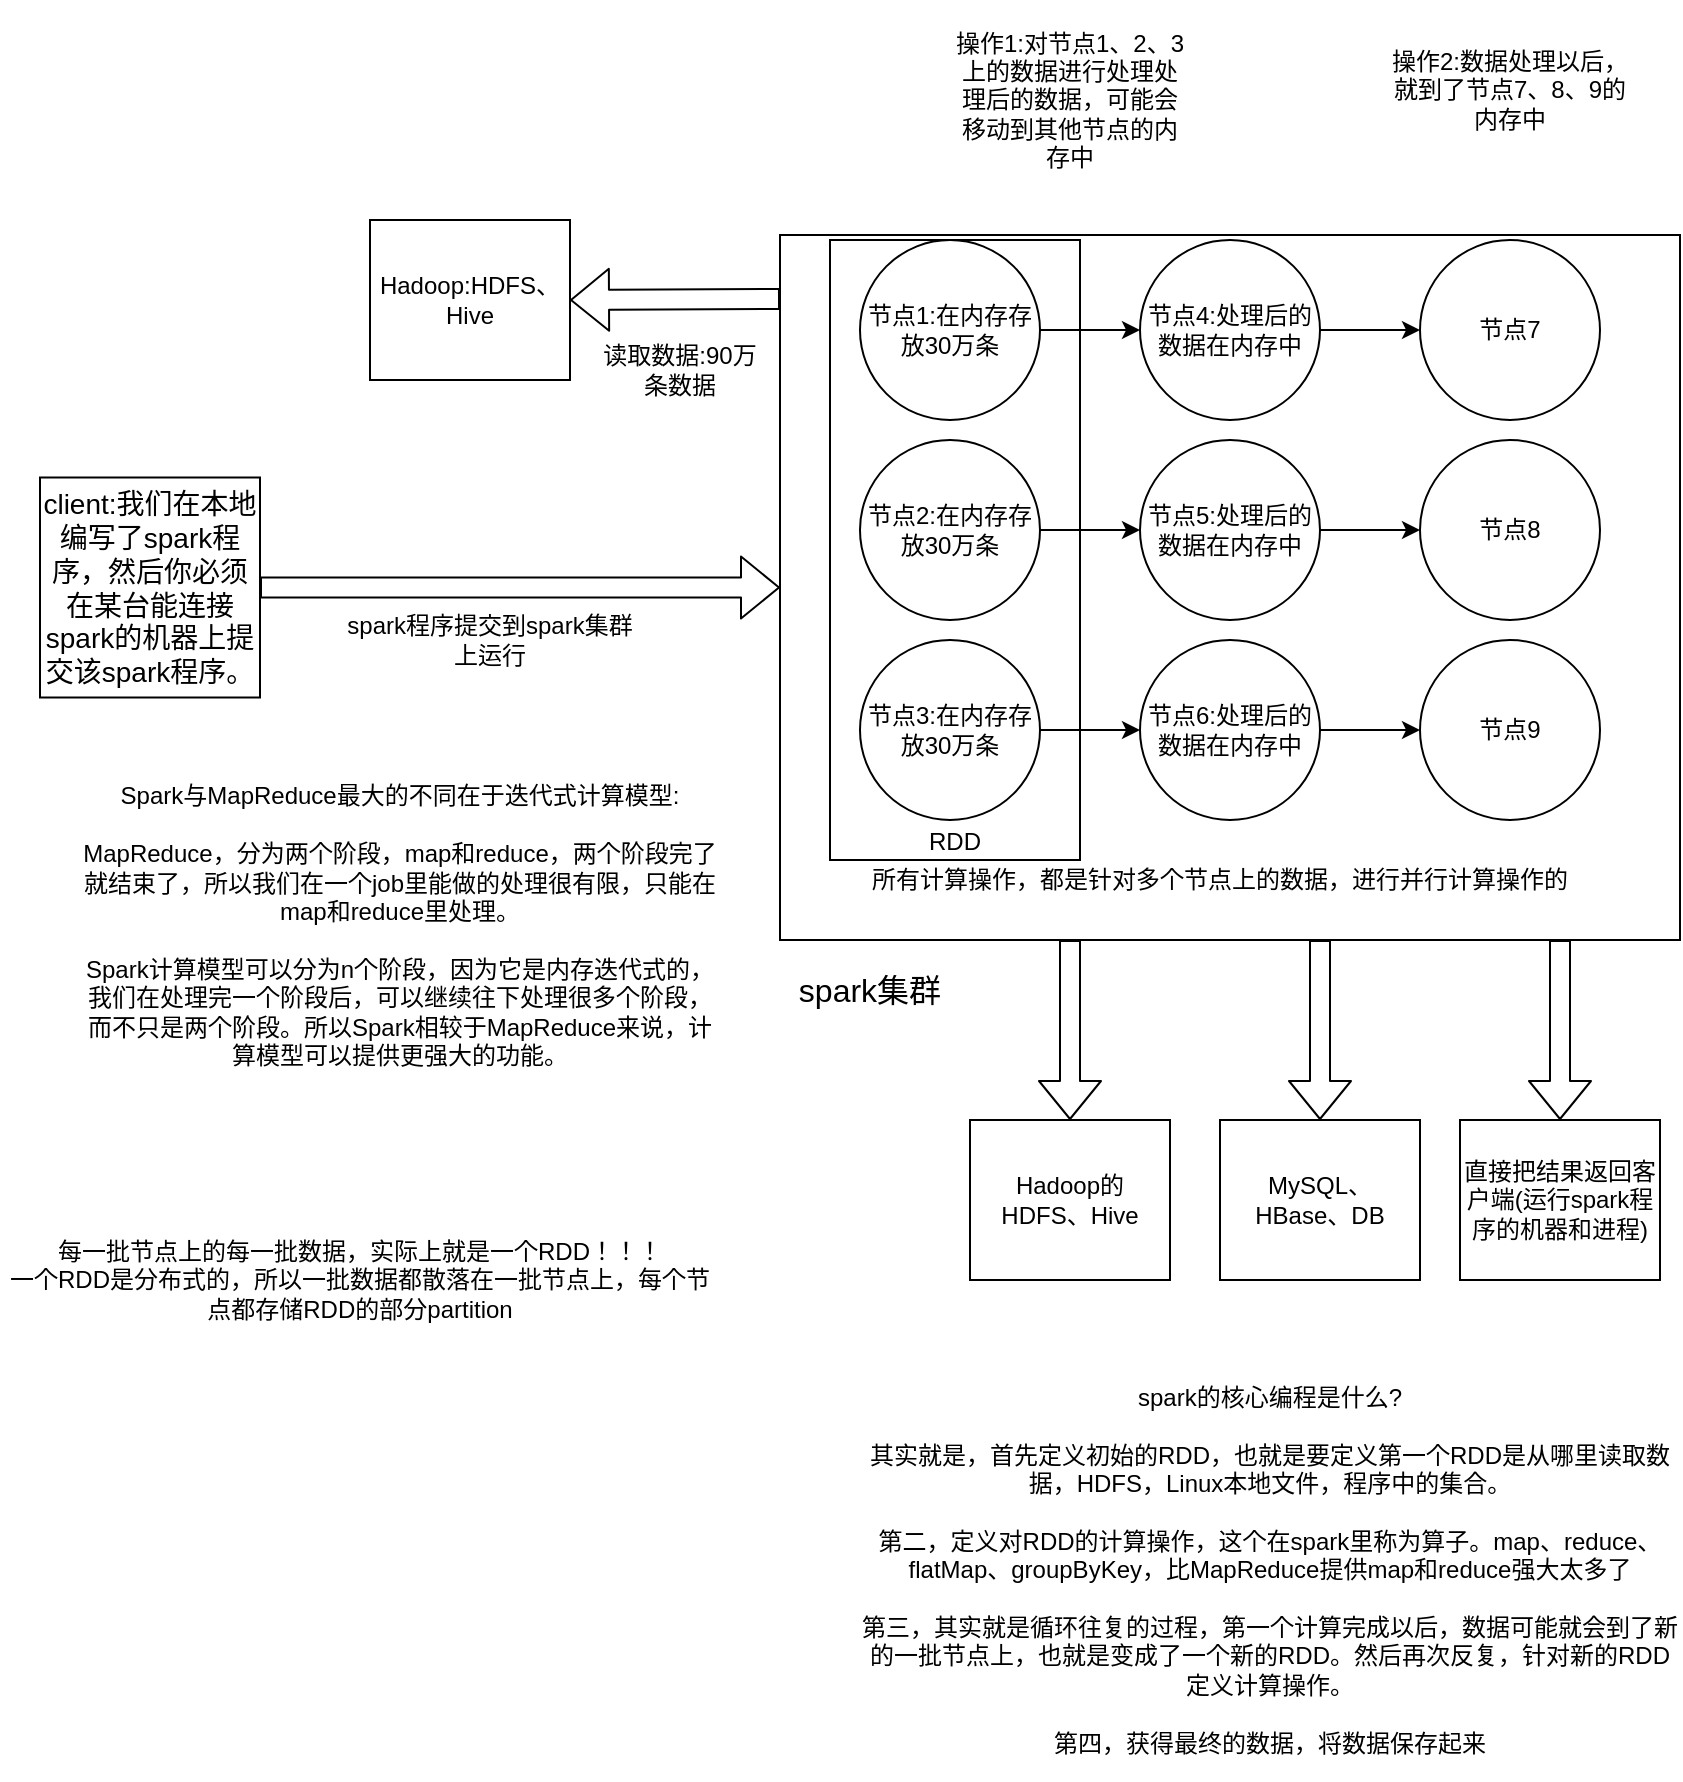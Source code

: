 <mxfile version="13.7.9" type="device" pages="5"><diagram id="8D5HFPDvQF8AIS25L6EL" name="spark基本工作原理"><mxGraphModel dx="1424" dy="992" grid="1" gridSize="10" guides="1" tooltips="1" connect="1" arrows="1" fold="1" page="0" pageScale="1" pageWidth="827" pageHeight="1169" math="0" shadow="0"><root><mxCell id="0"/><mxCell id="1" parent="0"/><mxCell id="kI9rkMt8Rhjq1-0z52Xi-2" value="" style="rounded=0;whiteSpace=wrap;html=1;fillColor=#ffffff;" parent="1" vertex="1"><mxGeometry x="320" y="107.5" width="450" height="352.5" as="geometry"/></mxCell><mxCell id="tq9AUWQVU2fwebjqWRwA-1" value="RDD" style="rounded=0;whiteSpace=wrap;html=1;fillColor=#ffffff;verticalAlign=bottom;" parent="1" vertex="1"><mxGeometry x="345" y="110" width="125" height="310" as="geometry"/></mxCell><mxCell id="kI9rkMt8Rhjq1-0z52Xi-1" value="&lt;font style=&quot;font-size: 14px&quot;&gt;client:我们在本地编写了spark程序，然后你必须在某台能连接spark的机器上提交该spark程序。&lt;/font&gt;" style="rounded=0;whiteSpace=wrap;html=1;" parent="1" vertex="1"><mxGeometry x="-50" y="228.75" width="110" height="110" as="geometry"/></mxCell><mxCell id="kI9rkMt8Rhjq1-0z52Xi-3" value="&lt;font style=&quot;font-size: 16px&quot;&gt;spark集群&lt;/font&gt;" style="text;html=1;strokeColor=none;fillColor=none;align=center;verticalAlign=middle;whiteSpace=wrap;rounded=0;" parent="1" vertex="1"><mxGeometry x="315" y="470" width="100" height="30" as="geometry"/></mxCell><mxCell id="kI9rkMt8Rhjq1-0z52Xi-4" value="" style="shape=flexArrow;endArrow=classic;html=1;entryX=0;entryY=0.5;entryDx=0;entryDy=0;exitX=1;exitY=0.5;exitDx=0;exitDy=0;" parent="1" source="kI9rkMt8Rhjq1-0z52Xi-1" target="kI9rkMt8Rhjq1-0z52Xi-2" edge="1"><mxGeometry width="50" height="50" relative="1" as="geometry"><mxPoint x="120" y="254.5" as="sourcePoint"/><mxPoint x="190" y="254.5" as="targetPoint"/></mxGeometry></mxCell><mxCell id="kI9rkMt8Rhjq1-0z52Xi-5" value="&lt;font style=&quot;font-size: 12px&quot;&gt;spark程序提交到spark集群上运行&lt;/font&gt;" style="text;html=1;strokeColor=none;fillColor=none;align=center;verticalAlign=middle;whiteSpace=wrap;rounded=0;" parent="1" vertex="1"><mxGeometry x="100" y="290" width="150" height="40" as="geometry"/></mxCell><mxCell id="kI9rkMt8Rhjq1-0z52Xi-26" style="edgeStyle=orthogonalEdgeStyle;rounded=0;orthogonalLoop=1;jettySize=auto;html=1;exitX=1;exitY=0.5;exitDx=0;exitDy=0;" parent="1" source="kI9rkMt8Rhjq1-0z52Xi-7" target="kI9rkMt8Rhjq1-0z52Xi-22" edge="1"><mxGeometry relative="1" as="geometry"/></mxCell><mxCell id="kI9rkMt8Rhjq1-0z52Xi-7" value="节点5:处理后的数据在内存中" style="ellipse;whiteSpace=wrap;html=1;aspect=fixed;fillColor=#ffffff;" parent="1" vertex="1"><mxGeometry x="500" y="210" width="90" height="90" as="geometry"/></mxCell><mxCell id="kI9rkMt8Rhjq1-0z52Xi-18" style="edgeStyle=orthogonalEdgeStyle;rounded=0;orthogonalLoop=1;jettySize=auto;html=1;exitX=1;exitY=0.5;exitDx=0;exitDy=0;entryX=0;entryY=0.5;entryDx=0;entryDy=0;" parent="1" source="kI9rkMt8Rhjq1-0z52Xi-8" target="kI9rkMt8Rhjq1-0z52Xi-7" edge="1"><mxGeometry relative="1" as="geometry"/></mxCell><mxCell id="kI9rkMt8Rhjq1-0z52Xi-8" value="节点2:在内存存放30万条" style="ellipse;whiteSpace=wrap;html=1;aspect=fixed;fillColor=#ffffff;" parent="1" vertex="1"><mxGeometry x="360" y="210" width="90" height="90" as="geometry"/></mxCell><mxCell id="kI9rkMt8Rhjq1-0z52Xi-14" style="edgeStyle=orthogonalEdgeStyle;rounded=0;orthogonalLoop=1;jettySize=auto;html=1;exitX=1;exitY=0.5;exitDx=0;exitDy=0;entryX=0;entryY=0.5;entryDx=0;entryDy=0;" parent="1" source="kI9rkMt8Rhjq1-0z52Xi-9" target="kI9rkMt8Rhjq1-0z52Xi-13" edge="1"><mxGeometry relative="1" as="geometry"/></mxCell><mxCell id="kI9rkMt8Rhjq1-0z52Xi-9" value="节点1:在内存存放30万条" style="ellipse;whiteSpace=wrap;html=1;aspect=fixed;fillColor=#ffffff;" parent="1" vertex="1"><mxGeometry x="360" y="110" width="90" height="90" as="geometry"/></mxCell><mxCell id="kI9rkMt8Rhjq1-0z52Xi-10" value="Hadoop:HDFS、Hive" style="rounded=0;whiteSpace=wrap;html=1;fillColor=#ffffff;" parent="1" vertex="1"><mxGeometry x="115" y="100" width="100" height="80" as="geometry"/></mxCell><mxCell id="kI9rkMt8Rhjq1-0z52Xi-11" value="" style="shape=flexArrow;endArrow=classic;html=1;entryX=1;entryY=0.5;entryDx=0;entryDy=0;" parent="1" target="kI9rkMt8Rhjq1-0z52Xi-10" edge="1"><mxGeometry width="50" height="50" relative="1" as="geometry"><mxPoint x="320" y="139.5" as="sourcePoint"/><mxPoint x="250" y="139.5" as="targetPoint"/></mxGeometry></mxCell><mxCell id="kI9rkMt8Rhjq1-0z52Xi-12" value="读取数据:90万条数据" style="text;html=1;strokeColor=none;fillColor=none;align=center;verticalAlign=middle;whiteSpace=wrap;rounded=0;" parent="1" vertex="1"><mxGeometry x="230" y="160" width="80" height="30" as="geometry"/></mxCell><mxCell id="kI9rkMt8Rhjq1-0z52Xi-25" style="edgeStyle=orthogonalEdgeStyle;rounded=0;orthogonalLoop=1;jettySize=auto;html=1;exitX=1;exitY=0.5;exitDx=0;exitDy=0;entryX=0;entryY=0.5;entryDx=0;entryDy=0;" parent="1" source="kI9rkMt8Rhjq1-0z52Xi-13" target="kI9rkMt8Rhjq1-0z52Xi-23" edge="1"><mxGeometry relative="1" as="geometry"/></mxCell><mxCell id="kI9rkMt8Rhjq1-0z52Xi-13" value="节点4:处理后的数据在内存中" style="ellipse;whiteSpace=wrap;html=1;aspect=fixed;fillColor=#ffffff;" parent="1" vertex="1"><mxGeometry x="500" y="110" width="90" height="90" as="geometry"/></mxCell><mxCell id="kI9rkMt8Rhjq1-0z52Xi-19" style="edgeStyle=orthogonalEdgeStyle;rounded=0;orthogonalLoop=1;jettySize=auto;html=1;exitX=1;exitY=0.5;exitDx=0;exitDy=0;entryX=0;entryY=0.5;entryDx=0;entryDy=0;" parent="1" source="kI9rkMt8Rhjq1-0z52Xi-15" target="kI9rkMt8Rhjq1-0z52Xi-16" edge="1"><mxGeometry relative="1" as="geometry"/></mxCell><mxCell id="kI9rkMt8Rhjq1-0z52Xi-15" value="节点3:在内存存放30万条" style="ellipse;whiteSpace=wrap;html=1;aspect=fixed;fillColor=#ffffff;" parent="1" vertex="1"><mxGeometry x="360" y="310" width="90" height="90" as="geometry"/></mxCell><mxCell id="kI9rkMt8Rhjq1-0z52Xi-27" style="edgeStyle=orthogonalEdgeStyle;rounded=0;orthogonalLoop=1;jettySize=auto;html=1;exitX=1;exitY=0.5;exitDx=0;exitDy=0;entryX=0;entryY=0.5;entryDx=0;entryDy=0;" parent="1" source="kI9rkMt8Rhjq1-0z52Xi-16" target="kI9rkMt8Rhjq1-0z52Xi-21" edge="1"><mxGeometry relative="1" as="geometry"/></mxCell><mxCell id="kI9rkMt8Rhjq1-0z52Xi-16" value="节点6:处理后的数据在内存中" style="ellipse;whiteSpace=wrap;html=1;aspect=fixed;fillColor=#ffffff;" parent="1" vertex="1"><mxGeometry x="500" y="310" width="90" height="90" as="geometry"/></mxCell><mxCell id="kI9rkMt8Rhjq1-0z52Xi-17" value="操作1:对节点1、2、3上的数据进行处理处理后的数据，可能会移动到其他节点的内存中" style="text;html=1;strokeColor=none;fillColor=none;align=center;verticalAlign=middle;whiteSpace=wrap;rounded=0;" parent="1" vertex="1"><mxGeometry x="405" y="-10" width="120" height="100" as="geometry"/></mxCell><mxCell id="kI9rkMt8Rhjq1-0z52Xi-20" value="&lt;br&gt;Spark与MapReduce最大的不同在于迭代式计算模型:&lt;br&gt;&lt;br&gt;MapReduce，分为两个阶段，map和reduce，两个阶段完了就结束了，所以我们在一个job里能做的处理很有限，只能在map和reduce里处理。&lt;br&gt;&lt;br&gt;Spark计算模型可以分为n个阶段，因为它是内存迭代式的，&lt;br&gt;我们在处理完一个阶段后，可以继续往下处理很多个阶段，而不只是两个阶段。所以Spark相较于MapReduce来说，计算模型可以提供更强大的功能。" style="text;html=1;strokeColor=none;fillColor=none;align=center;verticalAlign=top;whiteSpace=wrap;rounded=0;" parent="1" vertex="1"><mxGeometry x="-30" y="360" width="320" height="210" as="geometry"/></mxCell><mxCell id="kI9rkMt8Rhjq1-0z52Xi-21" value="节点9" style="ellipse;whiteSpace=wrap;html=1;aspect=fixed;fillColor=#ffffff;" parent="1" vertex="1"><mxGeometry x="640" y="310" width="90" height="90" as="geometry"/></mxCell><mxCell id="kI9rkMt8Rhjq1-0z52Xi-22" value="节点8" style="ellipse;whiteSpace=wrap;html=1;aspect=fixed;fillColor=#ffffff;" parent="1" vertex="1"><mxGeometry x="640" y="210" width="90" height="90" as="geometry"/></mxCell><mxCell id="kI9rkMt8Rhjq1-0z52Xi-23" value="节点7" style="ellipse;whiteSpace=wrap;html=1;aspect=fixed;fillColor=#ffffff;" parent="1" vertex="1"><mxGeometry x="640" y="110" width="90" height="90" as="geometry"/></mxCell><mxCell id="kI9rkMt8Rhjq1-0z52Xi-24" value="操作2:数据处理以后，就到了节点7、8、9的内存中" style="text;html=1;strokeColor=none;fillColor=none;align=center;verticalAlign=middle;whiteSpace=wrap;rounded=0;" parent="1" vertex="1"><mxGeometry x="620" y="-10" width="130" height="90" as="geometry"/></mxCell><mxCell id="kI9rkMt8Rhjq1-0z52Xi-28" value="所有计算操作，都是针对多个节点上的数据，进行并行计算操作的" style="text;html=1;strokeColor=none;fillColor=none;align=center;verticalAlign=middle;whiteSpace=wrap;rounded=0;" parent="1" vertex="1"><mxGeometry x="360" y="410" width="360" height="40" as="geometry"/></mxCell><mxCell id="kI9rkMt8Rhjq1-0z52Xi-29" value="" style="shape=flexArrow;endArrow=classic;html=1;" parent="1" edge="1"><mxGeometry width="50" height="50" relative="1" as="geometry"><mxPoint x="465" y="460" as="sourcePoint"/><mxPoint x="465" y="550" as="targetPoint"/></mxGeometry></mxCell><mxCell id="kI9rkMt8Rhjq1-0z52Xi-30" value="Hadoop的HDFS、Hive" style="rounded=0;whiteSpace=wrap;html=1;fillColor=#ffffff;" parent="1" vertex="1"><mxGeometry x="415" y="550" width="100" height="80" as="geometry"/></mxCell><mxCell id="kI9rkMt8Rhjq1-0z52Xi-31" value="" style="shape=flexArrow;endArrow=classic;html=1;" parent="1" edge="1"><mxGeometry width="50" height="50" relative="1" as="geometry"><mxPoint x="590" y="460" as="sourcePoint"/><mxPoint x="590" y="550" as="targetPoint"/></mxGeometry></mxCell><mxCell id="kI9rkMt8Rhjq1-0z52Xi-32" value="MySQL、HBase、DB" style="rounded=0;whiteSpace=wrap;html=1;fillColor=#ffffff;" parent="1" vertex="1"><mxGeometry x="540" y="550" width="100" height="80" as="geometry"/></mxCell><mxCell id="kI9rkMt8Rhjq1-0z52Xi-33" value="" style="shape=flexArrow;endArrow=classic;html=1;" parent="1" edge="1"><mxGeometry width="50" height="50" relative="1" as="geometry"><mxPoint x="710" y="460" as="sourcePoint"/><mxPoint x="710" y="550" as="targetPoint"/></mxGeometry></mxCell><mxCell id="kI9rkMt8Rhjq1-0z52Xi-34" value="直接把结果返回客户端(运行spark程序的机器和进程)" style="rounded=0;whiteSpace=wrap;html=1;fillColor=#ffffff;" parent="1" vertex="1"><mxGeometry x="660" y="550" width="100" height="80" as="geometry"/></mxCell><mxCell id="tq9AUWQVU2fwebjqWRwA-2" value="每一批节点上的每一批数据，实际上就是一个RDD！！！&lt;br&gt;一个RDD是分布式的，所以一批数据都散落在一批节点上，每个节点都存储RDD的部分partition" style="text;html=1;strokeColor=none;fillColor=none;align=center;verticalAlign=middle;whiteSpace=wrap;rounded=0;" parent="1" vertex="1"><mxGeometry x="-70" y="580" width="360" height="100" as="geometry"/></mxCell><mxCell id="tq9AUWQVU2fwebjqWRwA-3" value="spark的核心编程是什么?&lt;br&gt;&lt;br&gt;其实就是，首先定义初始的RDD，也就是要定义第一个RDD是从哪里读取数据，HDFS，Linux本地文件，程序中的集合。&lt;br&gt;&lt;br&gt;第二，定义对RDD的计算操作，这个在spark里称为算子。map、reduce、flatMap、groupByKey，比MapReduce提供map和reduce强大太多了&lt;br&gt;&lt;br&gt;第三，其实就是循环往复的过程，第一个计算完成以后，数据可能就会到了新的一批节点上，也就是变成了一个新的RDD。然后再次反复，针对新的RDD定义计算操作。&lt;br&gt;&lt;br&gt;第四，获得最终的数据，将数据保存起来" style="text;html=1;strokeColor=none;fillColor=none;align=center;verticalAlign=middle;whiteSpace=wrap;rounded=0;" parent="1" vertex="1"><mxGeometry x="360" y="670" width="410" height="210" as="geometry"/></mxCell></root></mxGraphModel></diagram><diagram id="jW8jzLTARZuR_IPp7Fh4" name="RDD及其特性"><mxGraphModel dx="1424" dy="592" grid="1" gridSize="10" guides="1" tooltips="1" connect="1" arrows="1" fold="1" page="0" pageScale="1" pageWidth="827" pageHeight="1169" math="0" shadow="0"><root><mxCell id="3SIp8CmOFVavRJIuaFtq-0"/><mxCell id="3SIp8CmOFVavRJIuaFtq-1" parent="3SIp8CmOFVavRJIuaFtq-0"/><mxCell id="gzW8GnFr2ZecNqu_rRFf-0" value="" style="rounded=0;whiteSpace=wrap;html=1;fillColor=#ffffff;" parent="3SIp8CmOFVavRJIuaFtq-1" vertex="1"><mxGeometry x="-60" y="120" width="530" height="430" as="geometry"/></mxCell><mxCell id="gzW8GnFr2ZecNqu_rRFf-2" value="节点5:&lt;br&gt;partition5，10万数据" style="ellipse;whiteSpace=wrap;html=1;aspect=fixed;fillColor=#ffffff;" parent="3SIp8CmOFVavRJIuaFtq-1" vertex="1"><mxGeometry x="160" y="270" width="90" height="90" as="geometry"/></mxCell><mxCell id="gzW8GnFr2ZecNqu_rRFf-4" value="节点2:&lt;br&gt;partition2，10万数据" style="ellipse;whiteSpace=wrap;html=1;aspect=fixed;fillColor=#ffffff;" parent="3SIp8CmOFVavRJIuaFtq-1" vertex="1"><mxGeometry x="-20" y="270" width="90" height="90" as="geometry"/></mxCell><mxCell id="gzW8GnFr2ZecNqu_rRFf-6" value="节点1:&lt;br&gt;partition1，10万数据" style="ellipse;whiteSpace=wrap;html=1;aspect=fixed;fillColor=#ffffff;" parent="3SIp8CmOFVavRJIuaFtq-1" vertex="1"><mxGeometry x="-20" y="140" width="90" height="90" as="geometry"/></mxCell><mxCell id="gzW8GnFr2ZecNqu_rRFf-8" value="节点4:&lt;br&gt;partition4，10万数据" style="ellipse;whiteSpace=wrap;html=1;aspect=fixed;fillColor=#ffffff;" parent="3SIp8CmOFVavRJIuaFtq-1" vertex="1"><mxGeometry x="160" y="140" width="90" height="90" as="geometry"/></mxCell><mxCell id="gzW8GnFr2ZecNqu_rRFf-10" value="节点3:partition3，10万数据" style="ellipse;whiteSpace=wrap;html=1;aspect=fixed;fillColor=#ffffff;" parent="3SIp8CmOFVavRJIuaFtq-1" vertex="1"><mxGeometry x="-40" y="370" width="160" height="160" as="geometry"/></mxCell><mxCell id="gzW8GnFr2ZecNqu_rRFf-12" value="节点6:&lt;br&gt;partition6，10万数据" style="ellipse;whiteSpace=wrap;html=1;aspect=fixed;fillColor=#ffffff;" parent="3SIp8CmOFVavRJIuaFtq-1" vertex="1"><mxGeometry x="330" y="270" width="90" height="90" as="geometry"/></mxCell><mxCell id="qGxRNQuE492nQB1JLZRP-5" style="edgeStyle=orthogonalEdgeStyle;rounded=0;orthogonalLoop=1;jettySize=auto;html=1;exitX=1;exitY=0.5;exitDx=0;exitDy=0;entryX=0;entryY=0.5;entryDx=0;entryDy=0;" parent="3SIp8CmOFVavRJIuaFtq-1" source="gzW8GnFr2ZecNqu_rRFf-14" target="qGxRNQuE492nQB1JLZRP-4" edge="1"><mxGeometry relative="1" as="geometry"/></mxCell><mxCell id="gzW8GnFr2ZecNqu_rRFf-14" value="节点:存放partition8计算之前的数据" style="ellipse;whiteSpace=wrap;html=1;aspect=fixed;fillColor=#ffffff;" parent="3SIp8CmOFVavRJIuaFtq-1" vertex="1"><mxGeometry x="160" y="405" width="90" height="90" as="geometry"/></mxCell><mxCell id="gzW8GnFr2ZecNqu_rRFf-15" value="节点7:&lt;br&gt;partition7，10万数据" style="ellipse;whiteSpace=wrap;html=1;aspect=fixed;fillColor=#ffffff;" parent="3SIp8CmOFVavRJIuaFtq-1" vertex="1"><mxGeometry x="330" y="140" width="90" height="90" as="geometry"/></mxCell><mxCell id="gzW8GnFr2ZecNqu_rRFf-17" value="一个RDD，在逻辑上，抽象地代表了一个HDFS文件&lt;br&gt;&lt;br&gt;但是，它实际上是被分区的，分为多个分区，多个分区散落在Spark集群中的不同节点上。&lt;br&gt;&lt;br&gt;比如RDD有80万数据，分为8个分区(partition)" style="text;html=1;strokeColor=none;fillColor=none;align=center;verticalAlign=top;whiteSpace=wrap;rounded=0;" parent="3SIp8CmOFVavRJIuaFtq-1" vertex="1"><mxGeometry x="520" y="220" width="200" height="150" as="geometry"/></mxCell><mxCell id="qGxRNQuE492nQB1JLZRP-0" value="&lt;font style=&quot;font-size: 16px&quot;&gt;spark集群&lt;/font&gt;" style="text;html=1;strokeColor=none;fillColor=none;align=center;verticalAlign=middle;whiteSpace=wrap;rounded=0;" parent="3SIp8CmOFVavRJIuaFtq-1" vertex="1"><mxGeometry x="520" y="170" width="100" height="30" as="geometry"/></mxCell><mxCell id="qGxRNQuE492nQB1JLZRP-1" value="RDD的每个partition，在spark节点上存储时，默认都是放在内存中的，但是如果内存存放不下这么多数据时，比如每个节点最多存放5万数据，但是每个partition是10万数据，那么就会把partition中的部分数据写入磁盘保存。&lt;br&gt;&lt;br&gt;对于用户来说，都是完全透明的，也就是说，不用去管RDD的数据存储在哪里，在内存还是磁盘？&lt;br&gt;&lt;br&gt;只要关注针对RDD来进行计算、和处理，等等操作即可。&lt;br&gt;所以说，RDD的这种自动进行内存和磁盘之间权衡和切换的机制，就是RDD的弹性特点所在。" style="text;html=1;strokeColor=none;fillColor=none;align=center;verticalAlign=middle;whiteSpace=wrap;rounded=0;" parent="3SIp8CmOFVavRJIuaFtq-1" vertex="1"><mxGeometry x="40" y="580" width="620" height="140" as="geometry"/></mxCell><mxCell id="qGxRNQuE492nQB1JLZRP-2" value="内存，5万数据" style="whiteSpace=wrap;html=1;aspect=fixed;fillColor=#ffffff;" parent="3SIp8CmOFVavRJIuaFtq-1" vertex="1"><mxGeometry x="10" y="381.25" width="60" height="60" as="geometry"/></mxCell><mxCell id="qGxRNQuE492nQB1JLZRP-3" value="磁盘，5万数据" style="whiteSpace=wrap;html=1;aspect=fixed;fillColor=#ffffff;" parent="3SIp8CmOFVavRJIuaFtq-1" vertex="1"><mxGeometry x="10" y="460" width="60" height="60" as="geometry"/></mxCell><mxCell id="qGxRNQuE492nQB1JLZRP-4" value="节点8:&lt;br&gt;partition8，10万数据" style="ellipse;whiteSpace=wrap;html=1;aspect=fixed;fillColor=#ffffff;" parent="3SIp8CmOFVavRJIuaFtq-1" vertex="1"><mxGeometry x="330" y="405" width="90" height="90" as="geometry"/></mxCell><mxCell id="qGxRNQuE492nQB1JLZRP-6" value="现在节点8出了些故障，导致partition8的数据丢失了，那么此时spark会脆弱到直接报错、直接挂掉吗?不可能！&lt;br&gt;&lt;br&gt;RDD是有很强的容错性的，当它发现自己的数据丢失以后，会自动从自己来源的数据重新计算，重新获取自己这份数据，这一切对用户是完全透明的。" style="text;html=1;strokeColor=none;fillColor=none;align=center;verticalAlign=top;whiteSpace=wrap;rounded=0;" parent="3SIp8CmOFVavRJIuaFtq-1" vertex="1"><mxGeometry x="500" y="401" width="210" height="119" as="geometry"/></mxCell></root></mxGraphModel></diagram><diagram id="kVssD2u4zvFCcCRleVH8" name="Spark架构原理"><mxGraphModel dx="1024" dy="992" grid="1" gridSize="10" guides="1" tooltips="1" connect="1" arrows="1" fold="1" page="0" pageScale="1" pageWidth="827" pageHeight="1169" math="0" shadow="0"><root><mxCell id="iIavjL3EeHfJrzElyZMU-0"/><mxCell id="iIavjL3EeHfJrzElyZMU-1" parent="iIavjL3EeHfJrzElyZMU-0"/><mxCell id="C6XYhBaRMhY5WNyV98g2-41" value="" style="rounded=0;whiteSpace=wrap;html=1;" parent="iIavjL3EeHfJrzElyZMU-1" vertex="1"><mxGeometry x="390" y="-139" width="710" height="579" as="geometry"/></mxCell><mxCell id="C6XYhBaRMhY5WNyV98g2-3" value="" style="rounded=0;whiteSpace=wrap;html=1;" parent="iIavjL3EeHfJrzElyZMU-1" vertex="1"><mxGeometry x="605" y="-50" width="170" height="380" as="geometry"/></mxCell><mxCell id="iIavjL3EeHfJrzElyZMU-3" value="&lt;br&gt;&lt;br&gt;&lt;br&gt;&lt;br&gt;&lt;br&gt;&lt;br&gt;&lt;br&gt;&lt;br&gt;&lt;br&gt;&lt;br&gt;&lt;br&gt;Spark集群节点之一/提交Spark程序的机器" style="rounded=0;whiteSpace=wrap;html=1;" parent="iIavjL3EeHfJrzElyZMU-1" vertex="1"><mxGeometry x="80" y="70" width="160" height="210" as="geometry"/></mxCell><mxCell id="C6XYhBaRMhY5WNyV98g2-12" style="edgeStyle=orthogonalEdgeStyle;rounded=0;orthogonalLoop=1;jettySize=auto;html=1;exitX=1;exitY=0.5;exitDx=0;exitDy=0;entryX=0;entryY=0.5;entryDx=0;entryDy=0;" parent="iIavjL3EeHfJrzElyZMU-1" source="iIavjL3EeHfJrzElyZMU-2" target="C6XYhBaRMhY5WNyV98g2-0" edge="1"><mxGeometry relative="1" as="geometry"/></mxCell><mxCell id="C6XYhBaRMhY5WNyV98g2-37" style="edgeStyle=orthogonalEdgeStyle;rounded=0;orthogonalLoop=1;jettySize=auto;html=1;exitX=0.75;exitY=1;exitDx=0;exitDy=0;entryX=0;entryY=0.25;entryDx=0;entryDy=0;" parent="iIavjL3EeHfJrzElyZMU-1" source="iIavjL3EeHfJrzElyZMU-2" target="C6XYhBaRMhY5WNyV98g2-5" edge="1"><mxGeometry relative="1" as="geometry"/></mxCell><mxCell id="iIavjL3EeHfJrzElyZMU-2" value="Driver(进程)&lt;br&gt;编写的Spark程序就在Driver上" style="rounded=0;whiteSpace=wrap;html=1;" parent="iIavjL3EeHfJrzElyZMU-1" vertex="1"><mxGeometry x="100" y="100" width="120" height="60" as="geometry"/></mxCell><mxCell id="C6XYhBaRMhY5WNyV98g2-24" style="edgeStyle=orthogonalEdgeStyle;rounded=0;orthogonalLoop=1;jettySize=auto;html=1;exitX=1;exitY=0.5;exitDx=0;exitDy=0;entryX=0;entryY=0.5;entryDx=0;entryDy=0;" parent="iIavjL3EeHfJrzElyZMU-1" source="C6XYhBaRMhY5WNyV98g2-0" target="C6XYhBaRMhY5WNyV98g2-2" edge="1"><mxGeometry relative="1" as="geometry"/></mxCell><mxCell id="C6XYhBaRMhY5WNyV98g2-0" value="master节点，是个进程，主要负责资源的调度和分配，还有集群的监控，等等" style="rounded=0;whiteSpace=wrap;html=1;" parent="iIavjL3EeHfJrzElyZMU-1" vertex="1"><mxGeometry x="410" y="80" width="140" height="100" as="geometry"/></mxCell><mxCell id="C6XYhBaRMhY5WNyV98g2-1" value="&lt;b&gt;Spark集群&lt;/b&gt;" style="text;html=1;strokeColor=none;fillColor=none;align=center;verticalAlign=middle;whiteSpace=wrap;rounded=0;" parent="iIavjL3EeHfJrzElyZMU-1" vertex="1"><mxGeometry x="635" y="-134" width="110" height="50" as="geometry"/></mxCell><mxCell id="C6XYhBaRMhY5WNyV98g2-6" style="edgeStyle=orthogonalEdgeStyle;rounded=0;orthogonalLoop=1;jettySize=auto;html=1;exitX=0.5;exitY=1;exitDx=0;exitDy=0;entryX=0.5;entryY=0;entryDx=0;entryDy=0;" parent="iIavjL3EeHfJrzElyZMU-1" source="C6XYhBaRMhY5WNyV98g2-2" target="C6XYhBaRMhY5WNyV98g2-5" edge="1"><mxGeometry relative="1" as="geometry"/></mxCell><mxCell id="C6XYhBaRMhY5WNyV98g2-2" value="worker节点，主要是负责两个, 一个是用自己的内存存储RDD的某个或某些partition；另一个是启动其他进程(Executor)或线程对RDD的partition进行并行的处理或者计算" style="rounded=0;whiteSpace=wrap;html=1;" parent="iIavjL3EeHfJrzElyZMU-1" vertex="1"><mxGeometry x="620" y="80" width="140" height="100" as="geometry"/></mxCell><mxCell id="C6XYhBaRMhY5WNyV98g2-4" value="worker节点1" style="text;html=1;strokeColor=none;fillColor=none;align=center;verticalAlign=middle;whiteSpace=wrap;rounded=0;" parent="iIavjL3EeHfJrzElyZMU-1" vertex="1"><mxGeometry x="670" y="-84" width="40" height="20" as="geometry"/></mxCell><mxCell id="C6XYhBaRMhY5WNyV98g2-26" style="edgeStyle=orthogonalEdgeStyle;rounded=0;orthogonalLoop=1;jettySize=auto;html=1;exitX=0;exitY=0.5;exitDx=0;exitDy=0;" parent="iIavjL3EeHfJrzElyZMU-1" source="C6XYhBaRMhY5WNyV98g2-5" target="iIavjL3EeHfJrzElyZMU-2" edge="1"><mxGeometry relative="1" as="geometry"/></mxCell><mxCell id="C6XYhBaRMhY5WNyV98g2-5" value="Executor进程，启动Task（线程）" style="rounded=0;whiteSpace=wrap;html=1;" parent="iIavjL3EeHfJrzElyZMU-1" vertex="1"><mxGeometry x="620" y="220" width="140" height="30" as="geometry"/></mxCell><mxCell id="C6XYhBaRMhY5WNyV98g2-7" value="Task" style="rounded=0;whiteSpace=wrap;html=1;" parent="iIavjL3EeHfJrzElyZMU-1" vertex="1"><mxGeometry x="700" y="290" width="50" height="30" as="geometry"/></mxCell><mxCell id="C6XYhBaRMhY5WNyV98g2-8" value="Task" style="rounded=0;whiteSpace=wrap;html=1;" parent="iIavjL3EeHfJrzElyZMU-1" vertex="1"><mxGeometry x="620" y="290" width="50" height="30" as="geometry"/></mxCell><mxCell id="C6XYhBaRMhY5WNyV98g2-9" value="Task" style="rounded=0;whiteSpace=wrap;html=1;" parent="iIavjL3EeHfJrzElyZMU-1" vertex="1"><mxGeometry x="700" y="260" width="50" height="30" as="geometry"/></mxCell><mxCell id="C6XYhBaRMhY5WNyV98g2-10" value="Task" style="rounded=0;whiteSpace=wrap;html=1;" parent="iIavjL3EeHfJrzElyZMU-1" vertex="1"><mxGeometry x="620" y="260" width="50" height="30" as="geometry"/></mxCell><mxCell id="C6XYhBaRMhY5WNyV98g2-11" value="Executor和Task负责对RDD的partition进行并行计算的，也就是执行对RDD定义的map、flatMap、reduce等算子的操作" style="text;html=1;strokeColor=none;fillColor=none;align=center;verticalAlign=middle;whiteSpace=wrap;rounded=0;" parent="iIavjL3EeHfJrzElyZMU-1" vertex="1"><mxGeometry x="620" y="340" width="160" height="80" as="geometry"/></mxCell><mxCell id="C6XYhBaRMhY5WNyV98g2-13" value="1、Driver进程启动后, 会进行一些初始化的操作，在这个过程中会发送请求到master，进行Spark应用程序的注册，就是让master知道有一个新的Spark应用程序要运行" style="text;html=1;strokeColor=none;fillColor=none;align=center;verticalAlign=middle;whiteSpace=wrap;rounded=0;" parent="iIavjL3EeHfJrzElyZMU-1" vertex="1"><mxGeometry x="260" width="120" height="120" as="geometry"/></mxCell><mxCell id="C6XYhBaRMhY5WNyV98g2-14" value="" style="rounded=0;whiteSpace=wrap;html=1;" parent="iIavjL3EeHfJrzElyZMU-1" vertex="1"><mxGeometry x="914" y="-50" width="170" height="380" as="geometry"/></mxCell><mxCell id="C6XYhBaRMhY5WNyV98g2-15" style="edgeStyle=orthogonalEdgeStyle;rounded=0;orthogonalLoop=1;jettySize=auto;html=1;exitX=0.5;exitY=1;exitDx=0;exitDy=0;entryX=0.5;entryY=0;entryDx=0;entryDy=0;" parent="iIavjL3EeHfJrzElyZMU-1" source="C6XYhBaRMhY5WNyV98g2-16" target="C6XYhBaRMhY5WNyV98g2-18" edge="1"><mxGeometry relative="1" as="geometry"/></mxCell><mxCell id="C6XYhBaRMhY5WNyV98g2-16" value="worker节点" style="rounded=0;whiteSpace=wrap;html=1;" parent="iIavjL3EeHfJrzElyZMU-1" vertex="1"><mxGeometry x="929" y="80" width="140" height="100" as="geometry"/></mxCell><mxCell id="C6XYhBaRMhY5WNyV98g2-17" value="worker节点2" style="text;html=1;strokeColor=none;fillColor=none;align=center;verticalAlign=middle;whiteSpace=wrap;rounded=0;" parent="iIavjL3EeHfJrzElyZMU-1" vertex="1"><mxGeometry x="969" y="-84" width="40" height="20" as="geometry"/></mxCell><mxCell id="C6XYhBaRMhY5WNyV98g2-18" value="Executor进程" style="rounded=0;whiteSpace=wrap;html=1;" parent="iIavjL3EeHfJrzElyZMU-1" vertex="1"><mxGeometry x="929" y="220" width="140" height="30" as="geometry"/></mxCell><mxCell id="C6XYhBaRMhY5WNyV98g2-19" value="Task" style="rounded=0;whiteSpace=wrap;html=1;" parent="iIavjL3EeHfJrzElyZMU-1" vertex="1"><mxGeometry x="1009" y="290" width="50" height="30" as="geometry"/></mxCell><mxCell id="C6XYhBaRMhY5WNyV98g2-20" value="Task" style="rounded=0;whiteSpace=wrap;html=1;" parent="iIavjL3EeHfJrzElyZMU-1" vertex="1"><mxGeometry x="929" y="290" width="50" height="30" as="geometry"/></mxCell><mxCell id="C6XYhBaRMhY5WNyV98g2-21" value="Task" style="rounded=0;whiteSpace=wrap;html=1;" parent="iIavjL3EeHfJrzElyZMU-1" vertex="1"><mxGeometry x="1009" y="260" width="50" height="30" as="geometry"/></mxCell><mxCell id="C6XYhBaRMhY5WNyV98g2-22" value="Task" style="rounded=0;whiteSpace=wrap;html=1;" parent="iIavjL3EeHfJrzElyZMU-1" vertex="1"><mxGeometry x="929" y="260" width="50" height="30" as="geometry"/></mxCell><mxCell id="C6XYhBaRMhY5WNyV98g2-23" value="2、master在接收到Spark应用程序的注册申请后，会发送请求给worker，进行资源分配，就是Executor的分配" style="text;html=1;strokeColor=none;fillColor=none;align=center;verticalAlign=middle;whiteSpace=wrap;rounded=0;" parent="iIavjL3EeHfJrzElyZMU-1" vertex="1"><mxGeometry x="415" width="130" height="80" as="geometry"/></mxCell><mxCell id="C6XYhBaRMhY5WNyV98g2-25" value="3、worker在接收到master请求后，会为Spark应用程序启动Executor" style="text;html=1;strokeColor=none;fillColor=none;align=center;verticalAlign=middle;whiteSpace=wrap;rounded=0;" parent="iIavjL3EeHfJrzElyZMU-1" vertex="1"><mxGeometry x="780" y="155" width="90" height="80" as="geometry"/></mxCell><mxCell id="C6XYhBaRMhY5WNyV98g2-27" value="4、Executor启动之后会向Driver进行反注册, 这样Driver就知道哪些Executor是为它进行服务的" style="text;html=1;strokeColor=none;fillColor=none;align=center;verticalAlign=middle;whiteSpace=wrap;rounded=0;" parent="iIavjL3EeHfJrzElyZMU-1" vertex="1"><mxGeometry x="390" y="245" width="150" height="60" as="geometry"/></mxCell><mxCell id="C6XYhBaRMhY5WNyV98g2-28" value="5、Driver注册了一些Executor之后，就可以开始执行Spark应用程序了，&lt;br&gt;第一步创建初始RDD，读取数据源&lt;br&gt;" style="text;html=1;strokeColor=none;fillColor=none;align=center;verticalAlign=middle;whiteSpace=wrap;rounded=0;" parent="iIavjL3EeHfJrzElyZMU-1" vertex="1"><mxGeometry x="55" y="290" width="210" height="110" as="geometry"/></mxCell><mxCell id="C6XYhBaRMhY5WNyV98g2-33" style="edgeStyle=orthogonalEdgeStyle;rounded=0;orthogonalLoop=1;jettySize=auto;html=1;exitX=1;exitY=0.5;exitDx=0;exitDy=0;entryX=0.008;entryY=0.048;entryDx=0;entryDy=0;entryPerimeter=0;" parent="iIavjL3EeHfJrzElyZMU-1" source="C6XYhBaRMhY5WNyV98g2-30" target="C6XYhBaRMhY5WNyV98g2-3" edge="1"><mxGeometry relative="1" as="geometry"/></mxCell><mxCell id="C6XYhBaRMhY5WNyV98g2-30" value="HDFS" style="rounded=0;whiteSpace=wrap;html=1;" parent="iIavjL3EeHfJrzElyZMU-1" vertex="1"><mxGeometry x="130" y="-52" width="90" height="40" as="geometry"/></mxCell><mxCell id="C6XYhBaRMhY5WNyV98g2-35" value="HDFS文件内容被读取到多个worker节点上，在内存中形成分布式数据集，也就是初始RDD" style="text;html=1;strokeColor=none;fillColor=none;align=center;verticalAlign=middle;whiteSpace=wrap;rounded=0;" parent="iIavjL3EeHfJrzElyZMU-1" vertex="1"><mxGeometry x="225" y="-102" width="125" height="62" as="geometry"/></mxCell><mxCell id="C6XYhBaRMhY5WNyV98g2-36" value="RDD的partition" style="rounded=0;whiteSpace=wrap;html=1;" parent="iIavjL3EeHfJrzElyZMU-1" vertex="1"><mxGeometry x="625" y="-30" width="115" height="30" as="geometry"/></mxCell><mxCell id="C6XYhBaRMhY5WNyV98g2-38" value="6、Driver会根据我们对RDD定义的操作，提交一堆Task 到Executor上" style="text;html=1;strokeColor=none;fillColor=none;align=center;verticalAlign=middle;whiteSpace=wrap;rounded=0;" parent="iIavjL3EeHfJrzElyZMU-1" vertex="1"><mxGeometry x="250" y="177.5" width="120" height="35" as="geometry"/></mxCell><mxCell id="C6XYhBaRMhY5WNyV98g2-39" value="7、Executor在接收到Task后会启动多个线程来执行Task" style="text;html=1;strokeColor=none;fillColor=none;align=center;verticalAlign=middle;whiteSpace=wrap;rounded=0;" parent="iIavjL3EeHfJrzElyZMU-1" vertex="1"><mxGeometry x="785" y="245" width="80" height="70" as="geometry"/></mxCell><mxCell id="C6XYhBaRMhY5WNyV98g2-40" value="8、Task会对RDD的partition执行指定的算子操作, 形成新的RDD的partition" style="text;html=1;strokeColor=none;fillColor=none;align=center;verticalAlign=middle;whiteSpace=wrap;rounded=0;" parent="iIavjL3EeHfJrzElyZMU-1" vertex="1"><mxGeometry x="785" y="-50" width="95" height="70" as="geometry"/></mxCell></root></mxGraphModel></diagram><diagram id="NCzGtl5VE2gdPmPYDQ5H" name="transformation和action"><mxGraphModel dx="1024" dy="592" grid="1" gridSize="10" guides="1" tooltips="1" connect="1" arrows="1" fold="1" page="0" pageScale="1" pageWidth="827" pageHeight="1169" math="0" shadow="0"><root><mxCell id="1TD19LdvgHbowao2YI8P-0"/><mxCell id="1TD19LdvgHbowao2YI8P-1" parent="1TD19LdvgHbowao2YI8P-0"/><mxCell id="1TD19LdvgHbowao2YI8P-33" value="" style="rounded=0;whiteSpace=wrap;html=1;" parent="1TD19LdvgHbowao2YI8P-1" vertex="1"><mxGeometry x="30" y="120" width="1420" height="220" as="geometry"/></mxCell><mxCell id="1TD19LdvgHbowao2YI8P-24" value="" style="rounded=0;whiteSpace=wrap;html=1;" parent="1TD19LdvgHbowao2YI8P-1" vertex="1"><mxGeometry x="680" y="380" width="320" height="80" as="geometry"/></mxCell><mxCell id="1TD19LdvgHbowao2YI8P-5" style="edgeStyle=orthogonalEdgeStyle;rounded=0;orthogonalLoop=1;jettySize=auto;html=1;exitX=1;exitY=0.5;exitDx=0;exitDy=0;entryX=0;entryY=0.5;entryDx=0;entryDy=0;" parent="1TD19LdvgHbowao2YI8P-1" source="1TD19LdvgHbowao2YI8P-2" target="1TD19LdvgHbowao2YI8P-3" edge="1"><mxGeometry relative="1" as="geometry"/></mxCell><mxCell id="1TD19LdvgHbowao2YI8P-2" value="HDFS" style="rounded=0;whiteSpace=wrap;html=1;" parent="1TD19LdvgHbowao2YI8P-1" vertex="1"><mxGeometry x="50" y="170" width="100" height="140" as="geometry"/></mxCell><mxCell id="1TD19LdvgHbowao2YI8P-10" style="edgeStyle=orthogonalEdgeStyle;rounded=0;orthogonalLoop=1;jettySize=auto;html=1;exitX=1;exitY=0.5;exitDx=0;exitDy=0;entryX=0;entryY=0.5;entryDx=0;entryDy=0;" parent="1TD19LdvgHbowao2YI8P-1" source="1TD19LdvgHbowao2YI8P-3" target="1TD19LdvgHbowao2YI8P-8" edge="1"><mxGeometry relative="1" as="geometry"/></mxCell><mxCell id="1TD19LdvgHbowao2YI8P-3" value="" style="rounded=0;whiteSpace=wrap;html=1;" parent="1TD19LdvgHbowao2YI8P-1" vertex="1"><mxGeometry x="340" y="210" width="80" height="60" as="geometry"/></mxCell><mxCell id="1TD19LdvgHbowao2YI8P-4" value="lines RDD" style="text;html=1;strokeColor=none;fillColor=none;align=center;verticalAlign=middle;whiteSpace=wrap;rounded=0;" parent="1TD19LdvgHbowao2YI8P-1" vertex="1"><mxGeometry x="330" y="280" width="90" height="20" as="geometry"/></mxCell><mxCell id="1TD19LdvgHbowao2YI8P-6" value="val lines = sc.textFile(&quot;hdfs://nn-services/spark/DORRIT.txt&quot;)" style="text;html=1;strokeColor=none;fillColor=none;align=center;verticalAlign=middle;whiteSpace=wrap;rounded=0;" parent="1TD19LdvgHbowao2YI8P-1" vertex="1"><mxGeometry x="150" y="200" width="180" height="40" as="geometry"/></mxCell><mxCell id="1TD19LdvgHbowao2YI8P-7" value="程序执行到这里，其实是不会立即从HDFS读取数据的，而是做一个对HDFS文件的引用" style="text;html=1;strokeColor=none;fillColor=none;align=center;verticalAlign=middle;whiteSpace=wrap;rounded=0;" parent="1TD19LdvgHbowao2YI8P-1" vertex="1"><mxGeometry x="150" y="140" width="190" height="60" as="geometry"/></mxCell><mxCell id="1TD19LdvgHbowao2YI8P-15" style="edgeStyle=orthogonalEdgeStyle;rounded=0;orthogonalLoop=1;jettySize=auto;html=1;exitX=1;exitY=0.5;exitDx=0;exitDy=0;entryX=0;entryY=0.5;entryDx=0;entryDy=0;" parent="1TD19LdvgHbowao2YI8P-1" source="1TD19LdvgHbowao2YI8P-8" target="1TD19LdvgHbowao2YI8P-13" edge="1"><mxGeometry relative="1" as="geometry"/></mxCell><mxCell id="1TD19LdvgHbowao2YI8P-8" value="" style="rounded=0;whiteSpace=wrap;html=1;" parent="1TD19LdvgHbowao2YI8P-1" vertex="1"><mxGeometry x="567" y="210" width="80" height="60" as="geometry"/></mxCell><mxCell id="1TD19LdvgHbowao2YI8P-9" value="words RDD" style="text;html=1;strokeColor=none;fillColor=none;align=center;verticalAlign=middle;whiteSpace=wrap;rounded=0;" parent="1TD19LdvgHbowao2YI8P-1" vertex="1"><mxGeometry x="568" y="280" width="90" height="20" as="geometry"/></mxCell><mxCell id="1TD19LdvgHbowao2YI8P-11" value="val words = lines.flatMap(&lt;br&gt;line =&amp;gt; line.split(&quot; &quot;))" style="text;html=1;strokeColor=none;fillColor=none;align=center;verticalAlign=middle;whiteSpace=wrap;rounded=0;" parent="1TD19LdvgHbowao2YI8P-1" vertex="1"><mxGeometry x="417" y="200" width="150" height="40" as="geometry"/></mxCell><mxCell id="1TD19LdvgHbowao2YI8P-12" value="flatMap算子也是一种transformation操作，因此具有lazy特性" style="text;html=1;strokeColor=none;fillColor=none;align=center;verticalAlign=middle;whiteSpace=wrap;rounded=0;" parent="1TD19LdvgHbowao2YI8P-1" vertex="1"><mxGeometry x="425" y="260" width="150" height="50" as="geometry"/></mxCell><mxCell id="1TD19LdvgHbowao2YI8P-19" style="edgeStyle=orthogonalEdgeStyle;rounded=0;orthogonalLoop=1;jettySize=auto;html=1;exitX=1;exitY=0.5;exitDx=0;exitDy=0;entryX=0;entryY=0.5;entryDx=0;entryDy=0;" parent="1TD19LdvgHbowao2YI8P-1" source="1TD19LdvgHbowao2YI8P-13" target="1TD19LdvgHbowao2YI8P-17" edge="1"><mxGeometry relative="1" as="geometry"/></mxCell><mxCell id="1TD19LdvgHbowao2YI8P-13" value="" style="rounded=0;whiteSpace=wrap;html=1;" parent="1TD19LdvgHbowao2YI8P-1" vertex="1"><mxGeometry x="790" y="210" width="80" height="60" as="geometry"/></mxCell><mxCell id="1TD19LdvgHbowao2YI8P-14" value="pairs RDD" style="text;html=1;strokeColor=none;fillColor=none;align=center;verticalAlign=middle;whiteSpace=wrap;rounded=0;" parent="1TD19LdvgHbowao2YI8P-1" vertex="1"><mxGeometry x="785" y="275" width="90" height="20" as="geometry"/></mxCell><mxCell id="1TD19LdvgHbowao2YI8P-16" value="val pairs = words.map(&lt;br&gt;word=&amp;gt; (word, 1))" style="text;html=1;strokeColor=none;fillColor=none;align=center;verticalAlign=middle;whiteSpace=wrap;rounded=0;" parent="1TD19LdvgHbowao2YI8P-1" vertex="1"><mxGeometry x="639" y="200" width="150" height="40" as="geometry"/></mxCell><mxCell id="1TD19LdvgHbowao2YI8P-22" style="edgeStyle=orthogonalEdgeStyle;rounded=0;orthogonalLoop=1;jettySize=auto;html=1;exitX=1;exitY=0.5;exitDx=0;exitDy=0;entryX=0;entryY=0.5;entryDx=0;entryDy=0;" parent="1TD19LdvgHbowao2YI8P-1" source="1TD19LdvgHbowao2YI8P-17" target="1TD19LdvgHbowao2YI8P-21" edge="1"><mxGeometry relative="1" as="geometry"/></mxCell><mxCell id="1TD19LdvgHbowao2YI8P-17" value="" style="rounded=0;whiteSpace=wrap;html=1;" parent="1TD19LdvgHbowao2YI8P-1" vertex="1"><mxGeometry x="1020" y="210" width="80" height="60" as="geometry"/></mxCell><mxCell id="1TD19LdvgHbowao2YI8P-18" value="wordCounts RDD" style="text;html=1;strokeColor=none;fillColor=none;align=center;verticalAlign=middle;whiteSpace=wrap;rounded=0;" parent="1TD19LdvgHbowao2YI8P-1" vertex="1"><mxGeometry x="1020" y="275" width="90" height="20" as="geometry"/></mxCell><mxCell id="1TD19LdvgHbowao2YI8P-20" value="val wordCounts = pairs.reduceByKey(_ + _)" style="text;html=1;strokeColor=none;fillColor=none;align=center;verticalAlign=middle;whiteSpace=wrap;rounded=0;" parent="1TD19LdvgHbowao2YI8P-1" vertex="1"><mxGeometry x="870" y="200" width="150" height="40" as="geometry"/></mxCell><mxCell id="1TD19LdvgHbowao2YI8P-28" style="rounded=0;orthogonalLoop=1;jettySize=auto;html=1;exitX=0;exitY=0.75;exitDx=0;exitDy=0;entryX=0.75;entryY=0;entryDx=0;entryDy=0;" parent="1TD19LdvgHbowao2YI8P-1" source="1TD19LdvgHbowao2YI8P-21" target="1TD19LdvgHbowao2YI8P-25" edge="1"><mxGeometry relative="1" as="geometry"/></mxCell><mxCell id="1TD19LdvgHbowao2YI8P-29" style="edgeStyle=none;rounded=0;orthogonalLoop=1;jettySize=auto;html=1;exitX=0;exitY=1;exitDx=0;exitDy=0;entryX=0.75;entryY=0;entryDx=0;entryDy=0;" parent="1TD19LdvgHbowao2YI8P-1" source="1TD19LdvgHbowao2YI8P-21" target="1TD19LdvgHbowao2YI8P-26" edge="1"><mxGeometry relative="1" as="geometry"/></mxCell><mxCell id="1TD19LdvgHbowao2YI8P-21" value="wordCounts.foreach{wordCount =&amp;gt; println(wordCount._1 + &quot; appeared &quot; + wordCount._2 + &quot; times&quot;)}" style="text;html=1;strokeColor=none;fillColor=none;align=center;verticalAlign=middle;whiteSpace=wrap;rounded=0;" parent="1TD19LdvgHbowao2YI8P-1" vertex="1"><mxGeometry x="1210" y="215" width="190" height="50" as="geometry"/></mxCell><mxCell id="1TD19LdvgHbowao2YI8P-23" value="foreach就是一种action操作，此时会触发一个spark job的执行，然后才会提交task到spark集群上去执行" style="text;html=1;strokeColor=none;fillColor=none;align=center;verticalAlign=middle;whiteSpace=wrap;rounded=0;" parent="1TD19LdvgHbowao2YI8P-1" vertex="1"><mxGeometry x="1210" y="265" width="190" height="50" as="geometry"/></mxCell><mxCell id="1TD19LdvgHbowao2YI8P-25" value="work" style="rounded=0;whiteSpace=wrap;html=1;" parent="1TD19LdvgHbowao2YI8P-1" vertex="1"><mxGeometry x="700" y="400" width="60" height="40" as="geometry"/></mxCell><mxCell id="1TD19LdvgHbowao2YI8P-26" value="work" style="rounded=0;whiteSpace=wrap;html=1;" parent="1TD19LdvgHbowao2YI8P-1" vertex="1"><mxGeometry x="810" y="400" width="60" height="40" as="geometry"/></mxCell><mxCell id="1TD19LdvgHbowao2YI8P-27" value="master" style="rounded=0;whiteSpace=wrap;html=1;" parent="1TD19LdvgHbowao2YI8P-1" vertex="1"><mxGeometry x="910" y="400" width="60" height="40" as="geometry"/></mxCell><mxCell id="1TD19LdvgHbowao2YI8P-30" value="Driver程序，实际会提交大量的task到之前注册过来的Work上的executor上去执行" style="text;html=1;strokeColor=none;fillColor=none;align=center;verticalAlign=middle;whiteSpace=wrap;rounded=0;" parent="1TD19LdvgHbowao2YI8P-1" vertex="1"><mxGeometry x="1090" y="370" width="180" height="50" as="geometry"/></mxCell><mxCell id="1TD19LdvgHbowao2YI8P-32" style="edgeStyle=none;rounded=0;orthogonalLoop=1;jettySize=auto;html=1;exitX=0.5;exitY=1;exitDx=0;exitDy=0;" parent="1TD19LdvgHbowao2YI8P-1" source="1TD19LdvgHbowao2YI8P-9" target="1TD19LdvgHbowao2YI8P-9" edge="1"><mxGeometry relative="1" as="geometry"/></mxCell><mxCell id="1TD19LdvgHbowao2YI8P-34" value="整个这块，都是在Driver节点上执行的，也就是执行我们自己编写的spark应用程序。但是在action执行之前，所有的transformation都是lazy的，不会立即执行，只有执行了action之后才会触发job，提交task到spark集群上去，进行实际的执行" style="text;html=1;strokeColor=none;fillColor=none;align=center;verticalAlign=middle;whiteSpace=wrap;rounded=0;" parent="1TD19LdvgHbowao2YI8P-1" vertex="1"><mxGeometry x="330" y="44" width="350" height="70" as="geometry"/></mxCell><mxCell id="1TD19LdvgHbowao2YI8P-35" value="第一步:从HDFS读取数据，放到work的内存中&lt;br&gt;然后:executor中的task，再针对HDFS对应的lines RDD中的数据，依次执行我们定义的flatMap、map、reduceByKey等操作。" style="text;html=1;strokeColor=none;fillColor=none;align=left;verticalAlign=top;whiteSpace=wrap;rounded=0;" parent="1TD19LdvgHbowao2YI8P-1" vertex="1"><mxGeometry x="30" y="370" width="300" height="70" as="geometry"/></mxCell></root></mxGraphModel></diagram><diagram id="fPYAsq-aZWJJdWw41lxW" name="yarn模式"><mxGraphModel dx="1024" dy="592" grid="1" gridSize="10" guides="1" tooltips="1" connect="1" arrows="1" fold="1" page="0" pageScale="1" pageWidth="827" pageHeight="1169" math="0" shadow="0"><root><mxCell id="jtnN9BRrFHJ7EH0FXLjD-0"/><mxCell id="jtnN9BRrFHJ7EH0FXLjD-1" parent="jtnN9BRrFHJ7EH0FXLjD-0"/><mxCell id="jtnN9BRrFHJ7EH0FXLjD-7" style="rounded=0;orthogonalLoop=1;jettySize=auto;html=1;exitX=1;exitY=0.25;exitDx=0;exitDy=0;entryX=0;entryY=0.5;entryDx=0;entryDy=0;" edge="1" parent="jtnN9BRrFHJ7EH0FXLjD-1" source="jtnN9BRrFHJ7EH0FXLjD-2" target="jtnN9BRrFHJ7EH0FXLjD-6"><mxGeometry relative="1" as="geometry"/></mxCell><mxCell id="jtnN9BRrFHJ7EH0FXLjD-34" style="edgeStyle=orthogonalEdgeStyle;curved=1;rounded=0;orthogonalLoop=1;jettySize=auto;html=1;exitX=0.75;exitY=1;exitDx=0;exitDy=0;entryX=0.5;entryY=1;entryDx=0;entryDy=0;" edge="1" parent="jtnN9BRrFHJ7EH0FXLjD-1" source="jtnN9BRrFHJ7EH0FXLjD-2" target="jtnN9BRrFHJ7EH0FXLjD-17"><mxGeometry relative="1" as="geometry"/></mxCell><mxCell id="jtnN9BRrFHJ7EH0FXLjD-2" value="1、客户端提交application，会在当前客户端启动一个Driver进程" style="rounded=1;whiteSpace=wrap;html=1;verticalAlign=bottom;" vertex="1" parent="jtnN9BRrFHJ7EH0FXLjD-1"><mxGeometry x="190" y="150" width="100" height="170" as="geometry"/></mxCell><mxCell id="jtnN9BRrFHJ7EH0FXLjD-3" value="client" style="text;html=1;strokeColor=none;fillColor=none;align=center;verticalAlign=middle;whiteSpace=wrap;rounded=0;" vertex="1" parent="jtnN9BRrFHJ7EH0FXLjD-1"><mxGeometry x="220" y="130" width="40" height="20" as="geometry"/></mxCell><mxCell id="jtnN9BRrFHJ7EH0FXLjD-5" value="Driver" style="ellipse;whiteSpace=wrap;html=1;" vertex="1" parent="jtnN9BRrFHJ7EH0FXLjD-1"><mxGeometry x="200" y="170" width="80" height="40" as="geometry"/></mxCell><mxCell id="jtnN9BRrFHJ7EH0FXLjD-6" value="ResourceManager" style="rounded=1;whiteSpace=wrap;html=1;" vertex="1" parent="jtnN9BRrFHJ7EH0FXLjD-1"><mxGeometry x="530" y="90" width="120" height="60" as="geometry"/></mxCell><mxCell id="jtnN9BRrFHJ7EH0FXLjD-8" value="2、发送请求到RM，请求启动ApplicationMaster" style="text;html=1;strokeColor=none;fillColor=none;align=center;verticalAlign=middle;whiteSpace=wrap;rounded=0;" vertex="1" parent="jtnN9BRrFHJ7EH0FXLjD-1"><mxGeometry x="320" y="95" width="130" height="50" as="geometry"/></mxCell><mxCell id="jtnN9BRrFHJ7EH0FXLjD-9" value="" style="rounded=1;whiteSpace=wrap;html=1;" vertex="1" parent="jtnN9BRrFHJ7EH0FXLjD-1"><mxGeometry x="395" y="330" width="100" height="70" as="geometry"/></mxCell><mxCell id="jtnN9BRrFHJ7EH0FXLjD-10" value="NodeManager" style="text;html=1;strokeColor=none;fillColor=none;align=center;verticalAlign=middle;whiteSpace=wrap;rounded=0;" vertex="1" parent="jtnN9BRrFHJ7EH0FXLjD-1"><mxGeometry x="390" y="310" width="110" height="20" as="geometry"/></mxCell><mxCell id="jtnN9BRrFHJ7EH0FXLjD-13" value="" style="rounded=1;whiteSpace=wrap;html=1;" vertex="1" parent="jtnN9BRrFHJ7EH0FXLjD-1"><mxGeometry x="695" y="330" width="100" height="70" as="geometry"/></mxCell><mxCell id="jtnN9BRrFHJ7EH0FXLjD-14" value="NodeManager" style="text;html=1;strokeColor=none;fillColor=none;align=center;verticalAlign=middle;whiteSpace=wrap;rounded=0;" vertex="1" parent="jtnN9BRrFHJ7EH0FXLjD-1"><mxGeometry x="690" y="310" width="110" height="20" as="geometry"/></mxCell><mxCell id="jtnN9BRrFHJ7EH0FXLjD-22" style="edgeStyle=none;rounded=0;orthogonalLoop=1;jettySize=auto;html=1;exitX=0.5;exitY=0;exitDx=0;exitDy=0;entryX=0;entryY=1;entryDx=0;entryDy=0;" edge="1" parent="jtnN9BRrFHJ7EH0FXLjD-1" source="jtnN9BRrFHJ7EH0FXLjD-15" target="jtnN9BRrFHJ7EH0FXLjD-6"><mxGeometry relative="1" as="geometry"/></mxCell><mxCell id="jtnN9BRrFHJ7EH0FXLjD-28" style="edgeStyle=orthogonalEdgeStyle;curved=1;rounded=0;orthogonalLoop=1;jettySize=auto;html=1;exitX=1;exitY=1;exitDx=0;exitDy=0;entryX=0;entryY=0.5;entryDx=0;entryDy=0;" edge="1" parent="jtnN9BRrFHJ7EH0FXLjD-1" source="jtnN9BRrFHJ7EH0FXLjD-15" target="jtnN9BRrFHJ7EH0FXLjD-17"><mxGeometry relative="1" as="geometry"/></mxCell><mxCell id="jtnN9BRrFHJ7EH0FXLjD-31" value="6、启动Executor" style="edgeLabel;html=1;align=center;verticalAlign=middle;resizable=0;points=[];" vertex="1" connectable="0" parent="jtnN9BRrFHJ7EH0FXLjD-28"><mxGeometry x="-0.146" y="-6" relative="1" as="geometry"><mxPoint as="offset"/></mxGeometry></mxCell><mxCell id="jtnN9BRrFHJ7EH0FXLjD-30" style="edgeStyle=orthogonalEdgeStyle;curved=1;rounded=0;orthogonalLoop=1;jettySize=auto;html=1;exitX=0.5;exitY=1;exitDx=0;exitDy=0;entryX=0;entryY=0.5;entryDx=0;entryDy=0;" edge="1" parent="jtnN9BRrFHJ7EH0FXLjD-1" source="jtnN9BRrFHJ7EH0FXLjD-15" target="jtnN9BRrFHJ7EH0FXLjD-16"><mxGeometry relative="1" as="geometry"/></mxCell><mxCell id="jtnN9BRrFHJ7EH0FXLjD-15" value="AM" style="ellipse;whiteSpace=wrap;html=1;" vertex="1" parent="jtnN9BRrFHJ7EH0FXLjD-1"><mxGeometry x="400" y="340" width="60" height="20" as="geometry"/></mxCell><mxCell id="jtnN9BRrFHJ7EH0FXLjD-16" value="Executor" style="ellipse;whiteSpace=wrap;html=1;" vertex="1" parent="jtnN9BRrFHJ7EH0FXLjD-1"><mxGeometry x="410" y="370" width="60" height="20" as="geometry"/></mxCell><mxCell id="jtnN9BRrFHJ7EH0FXLjD-17" value="Executor" style="ellipse;whiteSpace=wrap;html=1;" vertex="1" parent="jtnN9BRrFHJ7EH0FXLjD-1"><mxGeometry x="715" y="370" width="60" height="20" as="geometry"/></mxCell><mxCell id="jtnN9BRrFHJ7EH0FXLjD-19" style="edgeStyle=orthogonalEdgeStyle;curved=1;rounded=0;orthogonalLoop=1;jettySize=auto;html=1;exitX=0;exitY=0.75;exitDx=0;exitDy=0;entryX=0;entryY=0;entryDx=0;entryDy=0;" edge="1" parent="jtnN9BRrFHJ7EH0FXLjD-1" source="jtnN9BRrFHJ7EH0FXLjD-6" target="jtnN9BRrFHJ7EH0FXLjD-15"><mxGeometry relative="1" as="geometry"/></mxCell><mxCell id="jtnN9BRrFHJ7EH0FXLjD-20" value="3、RM接收到请求后，随机在集群中的一台NM上启动AM" style="text;html=1;strokeColor=none;fillColor=none;align=center;verticalAlign=middle;whiteSpace=wrap;rounded=0;" vertex="1" parent="jtnN9BRrFHJ7EH0FXLjD-1"><mxGeometry x="330" y="190" width="110" height="60" as="geometry"/></mxCell><mxCell id="jtnN9BRrFHJ7EH0FXLjD-23" value="4、AM启动后，会向RM请求启动一批Container(资源)，用于启动Executor" style="text;html=1;strokeColor=none;fillColor=none;align=center;verticalAlign=middle;whiteSpace=wrap;rounded=0;" vertex="1" parent="jtnN9BRrFHJ7EH0FXLjD-1"><mxGeometry x="460" y="200" width="140" height="50" as="geometry"/></mxCell><mxCell id="jtnN9BRrFHJ7EH0FXLjD-26" value="5、RM返回给AM一批NM节点" style="text;html=1;strokeColor=none;fillColor=none;align=center;verticalAlign=middle;whiteSpace=wrap;rounded=0;" vertex="1" parent="jtnN9BRrFHJ7EH0FXLjD-1"><mxGeometry x="610" y="200" width="100" height="65" as="geometry"/></mxCell><mxCell id="jtnN9BRrFHJ7EH0FXLjD-27" style="edgeStyle=orthogonalEdgeStyle;curved=1;rounded=0;orthogonalLoop=1;jettySize=auto;html=1;exitX=1;exitY=1;exitDx=0;exitDy=0;entryX=1;entryY=0.5;entryDx=0;entryDy=0;" edge="1" parent="jtnN9BRrFHJ7EH0FXLjD-1" source="jtnN9BRrFHJ7EH0FXLjD-6" target="jtnN9BRrFHJ7EH0FXLjD-15"><mxGeometry relative="1" as="geometry"/></mxCell><mxCell id="jtnN9BRrFHJ7EH0FXLjD-32" style="edgeStyle=orthogonalEdgeStyle;curved=1;rounded=0;orthogonalLoop=1;jettySize=auto;html=1;exitX=0.75;exitY=1;exitDx=0;exitDy=0;entryX=0;entryY=0.5;entryDx=0;entryDy=0;" edge="1" parent="jtnN9BRrFHJ7EH0FXLjD-1" source="jtnN9BRrFHJ7EH0FXLjD-2" target="jtnN9BRrFHJ7EH0FXLjD-16"><mxGeometry relative="1" as="geometry"/></mxCell><mxCell id="jtnN9BRrFHJ7EH0FXLjD-37" value="7、Driver发送Task到Executor执行，并监控Task的执行情况和回收执行结果" style="text;html=1;strokeColor=none;fillColor=none;align=center;verticalAlign=middle;whiteSpace=wrap;rounded=0;" vertex="1" parent="jtnN9BRrFHJ7EH0FXLjD-1"><mxGeometry x="310" y="410" width="150" height="40" as="geometry"/></mxCell><mxCell id="jtnN9BRrFHJ7EH0FXLjD-38" value="&lt;b&gt;Yarn-Client模式任务流程&lt;/b&gt;" style="text;html=1;strokeColor=none;fillColor=none;align=center;verticalAlign=middle;whiteSpace=wrap;rounded=0;" vertex="1" parent="jtnN9BRrFHJ7EH0FXLjD-1"><mxGeometry x="150" y="65" width="200" height="30" as="geometry"/></mxCell><mxCell id="jtnN9BRrFHJ7EH0FXLjD-40" style="rounded=0;orthogonalLoop=1;jettySize=auto;html=1;exitX=1;exitY=0.25;exitDx=0;exitDy=0;entryX=0;entryY=0.5;entryDx=0;entryDy=0;" edge="1" parent="jtnN9BRrFHJ7EH0FXLjD-1" source="jtnN9BRrFHJ7EH0FXLjD-42" target="jtnN9BRrFHJ7EH0FXLjD-45"><mxGeometry relative="1" as="geometry"/></mxCell><mxCell id="jtnN9BRrFHJ7EH0FXLjD-42" value="client" style="rounded=1;whiteSpace=wrap;html=1;verticalAlign=middle;" vertex="1" parent="jtnN9BRrFHJ7EH0FXLjD-1"><mxGeometry x="188" y="725" width="100" height="170" as="geometry"/></mxCell><mxCell id="jtnN9BRrFHJ7EH0FXLjD-45" value="ResourceManager" style="rounded=1;whiteSpace=wrap;html=1;" vertex="1" parent="jtnN9BRrFHJ7EH0FXLjD-1"><mxGeometry x="528" y="665" width="120" height="60" as="geometry"/></mxCell><mxCell id="jtnN9BRrFHJ7EH0FXLjD-46" value="1、在客户端提交application，发送请求到RM，请求启动ApplicationMaster" style="text;html=1;strokeColor=none;fillColor=none;align=center;verticalAlign=middle;whiteSpace=wrap;rounded=0;" vertex="1" parent="jtnN9BRrFHJ7EH0FXLjD-1"><mxGeometry x="318" y="670" width="130" height="50" as="geometry"/></mxCell><mxCell id="jtnN9BRrFHJ7EH0FXLjD-47" value="" style="rounded=1;whiteSpace=wrap;html=1;" vertex="1" parent="jtnN9BRrFHJ7EH0FXLjD-1"><mxGeometry x="393" y="905" width="100" height="70" as="geometry"/></mxCell><mxCell id="jtnN9BRrFHJ7EH0FXLjD-48" value="NodeManager" style="text;html=1;strokeColor=none;fillColor=none;align=center;verticalAlign=middle;whiteSpace=wrap;rounded=0;" vertex="1" parent="jtnN9BRrFHJ7EH0FXLjD-1"><mxGeometry x="388" y="885" width="110" height="20" as="geometry"/></mxCell><mxCell id="jtnN9BRrFHJ7EH0FXLjD-49" value="" style="rounded=1;whiteSpace=wrap;html=1;" vertex="1" parent="jtnN9BRrFHJ7EH0FXLjD-1"><mxGeometry x="693" y="905" width="100" height="70" as="geometry"/></mxCell><mxCell id="jtnN9BRrFHJ7EH0FXLjD-50" value="NodeManager" style="text;html=1;strokeColor=none;fillColor=none;align=center;verticalAlign=middle;whiteSpace=wrap;rounded=0;" vertex="1" parent="jtnN9BRrFHJ7EH0FXLjD-1"><mxGeometry x="688" y="885" width="110" height="20" as="geometry"/></mxCell><mxCell id="jtnN9BRrFHJ7EH0FXLjD-51" style="edgeStyle=none;rounded=0;orthogonalLoop=1;jettySize=auto;html=1;exitX=0.5;exitY=0;exitDx=0;exitDy=0;entryX=0;entryY=1;entryDx=0;entryDy=0;" edge="1" parent="jtnN9BRrFHJ7EH0FXLjD-1" source="jtnN9BRrFHJ7EH0FXLjD-55" target="jtnN9BRrFHJ7EH0FXLjD-45"><mxGeometry relative="1" as="geometry"/></mxCell><mxCell id="jtnN9BRrFHJ7EH0FXLjD-52" style="edgeStyle=orthogonalEdgeStyle;curved=1;rounded=0;orthogonalLoop=1;jettySize=auto;html=1;exitX=1;exitY=1;exitDx=0;exitDy=0;entryX=0;entryY=0.5;entryDx=0;entryDy=0;" edge="1" parent="jtnN9BRrFHJ7EH0FXLjD-1" source="jtnN9BRrFHJ7EH0FXLjD-55" target="jtnN9BRrFHJ7EH0FXLjD-57"><mxGeometry relative="1" as="geometry"/></mxCell><mxCell id="jtnN9BRrFHJ7EH0FXLjD-54" style="edgeStyle=orthogonalEdgeStyle;curved=1;rounded=0;orthogonalLoop=1;jettySize=auto;html=1;exitX=0.5;exitY=1;exitDx=0;exitDy=0;entryX=0;entryY=0.5;entryDx=0;entryDy=0;" edge="1" parent="jtnN9BRrFHJ7EH0FXLjD-1" source="jtnN9BRrFHJ7EH0FXLjD-55" target="jtnN9BRrFHJ7EH0FXLjD-56"><mxGeometry relative="1" as="geometry"/></mxCell><mxCell id="jtnN9BRrFHJ7EH0FXLjD-71" style="edgeStyle=orthogonalEdgeStyle;curved=1;rounded=0;orthogonalLoop=1;jettySize=auto;html=1;exitX=0;exitY=0.5;exitDx=0;exitDy=0;entryX=0.5;entryY=1;entryDx=0;entryDy=0;" edge="1" parent="jtnN9BRrFHJ7EH0FXLjD-1" source="jtnN9BRrFHJ7EH0FXLjD-55" target="jtnN9BRrFHJ7EH0FXLjD-57"><mxGeometry relative="1" as="geometry"><Array as="points"><mxPoint x="378" y="925"/><mxPoint x="378" y="1030"/><mxPoint x="743" y="1030"/></Array></mxGeometry></mxCell><mxCell id="jtnN9BRrFHJ7EH0FXLjD-55" value="AM(Driver)" style="ellipse;whiteSpace=wrap;html=1;" vertex="1" parent="jtnN9BRrFHJ7EH0FXLjD-1"><mxGeometry x="398" y="915" width="60" height="20" as="geometry"/></mxCell><mxCell id="jtnN9BRrFHJ7EH0FXLjD-56" value="Executor" style="ellipse;whiteSpace=wrap;html=1;" vertex="1" parent="jtnN9BRrFHJ7EH0FXLjD-1"><mxGeometry x="408" y="945" width="60" height="20" as="geometry"/></mxCell><mxCell id="jtnN9BRrFHJ7EH0FXLjD-57" value="Executor" style="ellipse;whiteSpace=wrap;html=1;" vertex="1" parent="jtnN9BRrFHJ7EH0FXLjD-1"><mxGeometry x="713" y="945" width="60" height="20" as="geometry"/></mxCell><mxCell id="jtnN9BRrFHJ7EH0FXLjD-58" style="edgeStyle=orthogonalEdgeStyle;curved=1;rounded=0;orthogonalLoop=1;jettySize=auto;html=1;exitX=0;exitY=0.75;exitDx=0;exitDy=0;entryX=0;entryY=0;entryDx=0;entryDy=0;" edge="1" parent="jtnN9BRrFHJ7EH0FXLjD-1" source="jtnN9BRrFHJ7EH0FXLjD-45" target="jtnN9BRrFHJ7EH0FXLjD-55"><mxGeometry relative="1" as="geometry"/></mxCell><mxCell id="jtnN9BRrFHJ7EH0FXLjD-59" value="2、RM接收到请求后，随机在集群中的一台NM上启动AM" style="text;html=1;strokeColor=none;fillColor=none;align=center;verticalAlign=middle;whiteSpace=wrap;rounded=0;" vertex="1" parent="jtnN9BRrFHJ7EH0FXLjD-1"><mxGeometry x="328" y="765" width="110" height="60" as="geometry"/></mxCell><mxCell id="jtnN9BRrFHJ7EH0FXLjD-60" value="3、AM启动后(相当于Driver端)，发送请求到RM，请求启动一批Container(资源)，用于启动Executor" style="text;html=1;strokeColor=none;fillColor=none;align=center;verticalAlign=middle;whiteSpace=wrap;rounded=0;" vertex="1" parent="jtnN9BRrFHJ7EH0FXLjD-1"><mxGeometry x="446" y="765" width="162" height="65" as="geometry"/></mxCell><mxCell id="jtnN9BRrFHJ7EH0FXLjD-61" value="4、RM返回给AM一批NM节点" style="text;html=1;strokeColor=none;fillColor=none;align=center;verticalAlign=middle;whiteSpace=wrap;rounded=0;" vertex="1" parent="jtnN9BRrFHJ7EH0FXLjD-1"><mxGeometry x="608" y="775" width="100" height="65" as="geometry"/></mxCell><mxCell id="jtnN9BRrFHJ7EH0FXLjD-62" style="edgeStyle=orthogonalEdgeStyle;curved=1;rounded=0;orthogonalLoop=1;jettySize=auto;html=1;exitX=1;exitY=1;exitDx=0;exitDy=0;entryX=1;entryY=0.5;entryDx=0;entryDy=0;" edge="1" parent="jtnN9BRrFHJ7EH0FXLjD-1" source="jtnN9BRrFHJ7EH0FXLjD-45" target="jtnN9BRrFHJ7EH0FXLjD-55"><mxGeometry relative="1" as="geometry"/></mxCell><mxCell id="jtnN9BRrFHJ7EH0FXLjD-65" value="&lt;b&gt;Yarn-Client模式任务流程&lt;/b&gt;" style="text;html=1;strokeColor=none;fillColor=none;align=center;verticalAlign=middle;whiteSpace=wrap;rounded=0;" vertex="1" parent="jtnN9BRrFHJ7EH0FXLjD-1"><mxGeometry x="148" y="640" width="200" height="30" as="geometry"/></mxCell><mxCell id="jtnN9BRrFHJ7EH0FXLjD-68" value="5、AM连接NM启动Executor，Executor启动后会反向注册给Driver" style="text;html=1;strokeColor=none;fillColor=none;align=center;verticalAlign=middle;whiteSpace=wrap;rounded=0;" vertex="1" parent="jtnN9BRrFHJ7EH0FXLjD-1"><mxGeometry x="528" y="935" width="140" height="60" as="geometry"/></mxCell><mxCell id="jtnN9BRrFHJ7EH0FXLjD-72" value="6、Driver发送Task到Executor执行" style="text;html=1;strokeColor=none;fillColor=none;align=center;verticalAlign=middle;whiteSpace=wrap;rounded=0;" vertex="1" parent="jtnN9BRrFHJ7EH0FXLjD-1"><mxGeometry x="510" y="1030" width="110" height="40" as="geometry"/></mxCell></root></mxGraphModel></diagram></mxfile>
